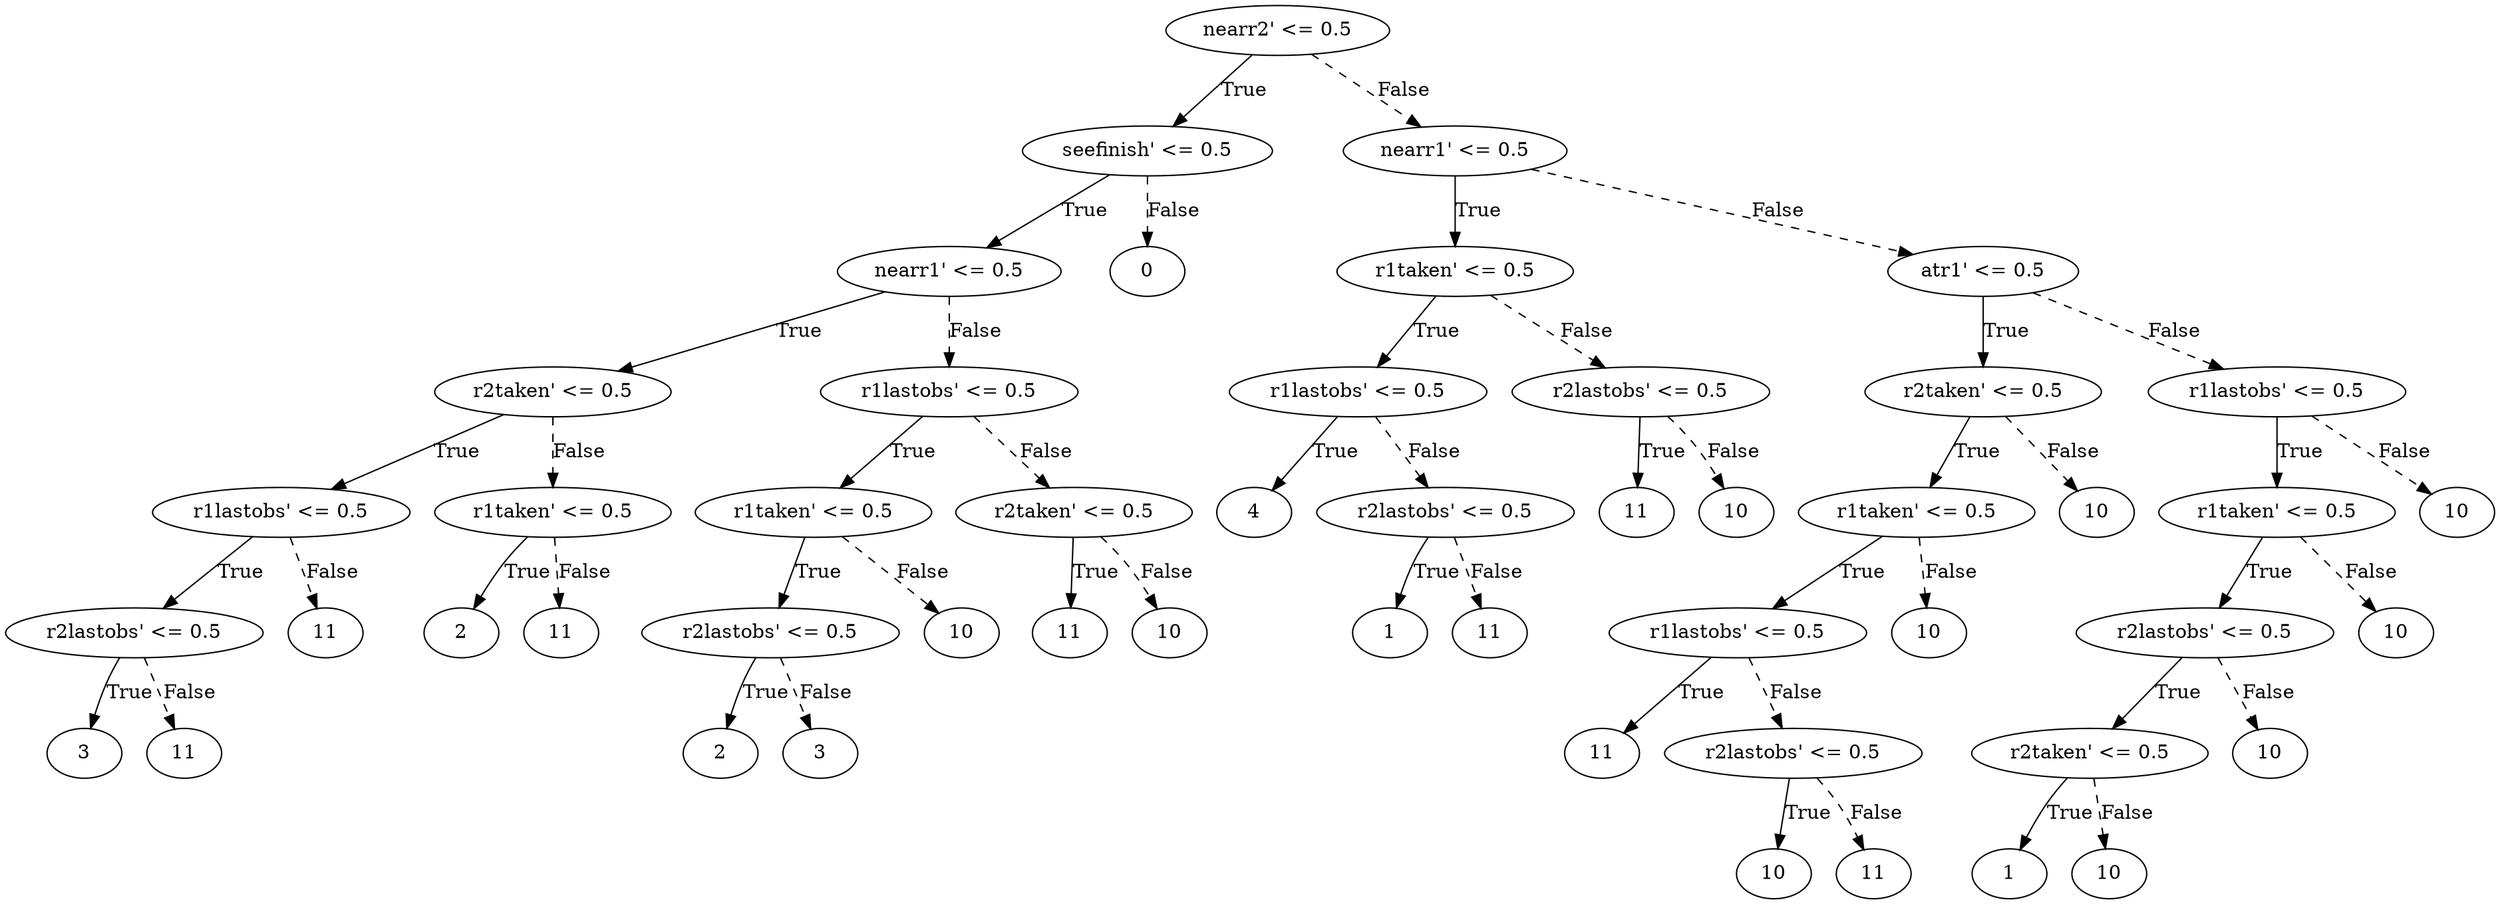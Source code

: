 digraph {
0 [label="nearr2' <= 0.5"];
1 [label="seefinish' <= 0.5"];
2 [label="nearr1' <= 0.5"];
3 [label="r2taken' <= 0.5"];
4 [label="r1lastobs' <= 0.5"];
5 [label="r2lastobs' <= 0.5"];
6 [label="3"];
5 -> 6 [label="True"];
7 [label="11"];
5 -> 7 [style="dashed", label="False"];
4 -> 5 [label="True"];
8 [label="11"];
4 -> 8 [style="dashed", label="False"];
3 -> 4 [label="True"];
9 [label="r1taken' <= 0.5"];
10 [label="2"];
9 -> 10 [label="True"];
11 [label="11"];
9 -> 11 [style="dashed", label="False"];
3 -> 9 [style="dashed", label="False"];
2 -> 3 [label="True"];
12 [label="r1lastobs' <= 0.5"];
13 [label="r1taken' <= 0.5"];
14 [label="r2lastobs' <= 0.5"];
15 [label="2"];
14 -> 15 [label="True"];
16 [label="3"];
14 -> 16 [style="dashed", label="False"];
13 -> 14 [label="True"];
17 [label="10"];
13 -> 17 [style="dashed", label="False"];
12 -> 13 [label="True"];
18 [label="r2taken' <= 0.5"];
19 [label="11"];
18 -> 19 [label="True"];
20 [label="10"];
18 -> 20 [style="dashed", label="False"];
12 -> 18 [style="dashed", label="False"];
2 -> 12 [style="dashed", label="False"];
1 -> 2 [label="True"];
21 [label="0"];
1 -> 21 [style="dashed", label="False"];
0 -> 1 [label="True"];
22 [label="nearr1' <= 0.5"];
23 [label="r1taken' <= 0.5"];
24 [label="r1lastobs' <= 0.5"];
25 [label="4"];
24 -> 25 [label="True"];
26 [label="r2lastobs' <= 0.5"];
27 [label="1"];
26 -> 27 [label="True"];
28 [label="11"];
26 -> 28 [style="dashed", label="False"];
24 -> 26 [style="dashed", label="False"];
23 -> 24 [label="True"];
29 [label="r2lastobs' <= 0.5"];
30 [label="11"];
29 -> 30 [label="True"];
31 [label="10"];
29 -> 31 [style="dashed", label="False"];
23 -> 29 [style="dashed", label="False"];
22 -> 23 [label="True"];
32 [label="atr1' <= 0.5"];
33 [label="r2taken' <= 0.5"];
34 [label="r1taken' <= 0.5"];
35 [label="r1lastobs' <= 0.5"];
36 [label="11"];
35 -> 36 [label="True"];
37 [label="r2lastobs' <= 0.5"];
38 [label="10"];
37 -> 38 [label="True"];
39 [label="11"];
37 -> 39 [style="dashed", label="False"];
35 -> 37 [style="dashed", label="False"];
34 -> 35 [label="True"];
40 [label="10"];
34 -> 40 [style="dashed", label="False"];
33 -> 34 [label="True"];
41 [label="10"];
33 -> 41 [style="dashed", label="False"];
32 -> 33 [label="True"];
42 [label="r1lastobs' <= 0.5"];
43 [label="r1taken' <= 0.5"];
44 [label="r2lastobs' <= 0.5"];
45 [label="r2taken' <= 0.5"];
46 [label="1"];
45 -> 46 [label="True"];
47 [label="10"];
45 -> 47 [style="dashed", label="False"];
44 -> 45 [label="True"];
48 [label="10"];
44 -> 48 [style="dashed", label="False"];
43 -> 44 [label="True"];
49 [label="10"];
43 -> 49 [style="dashed", label="False"];
42 -> 43 [label="True"];
50 [label="10"];
42 -> 50 [style="dashed", label="False"];
32 -> 42 [style="dashed", label="False"];
22 -> 32 [style="dashed", label="False"];
0 -> 22 [style="dashed", label="False"];

}